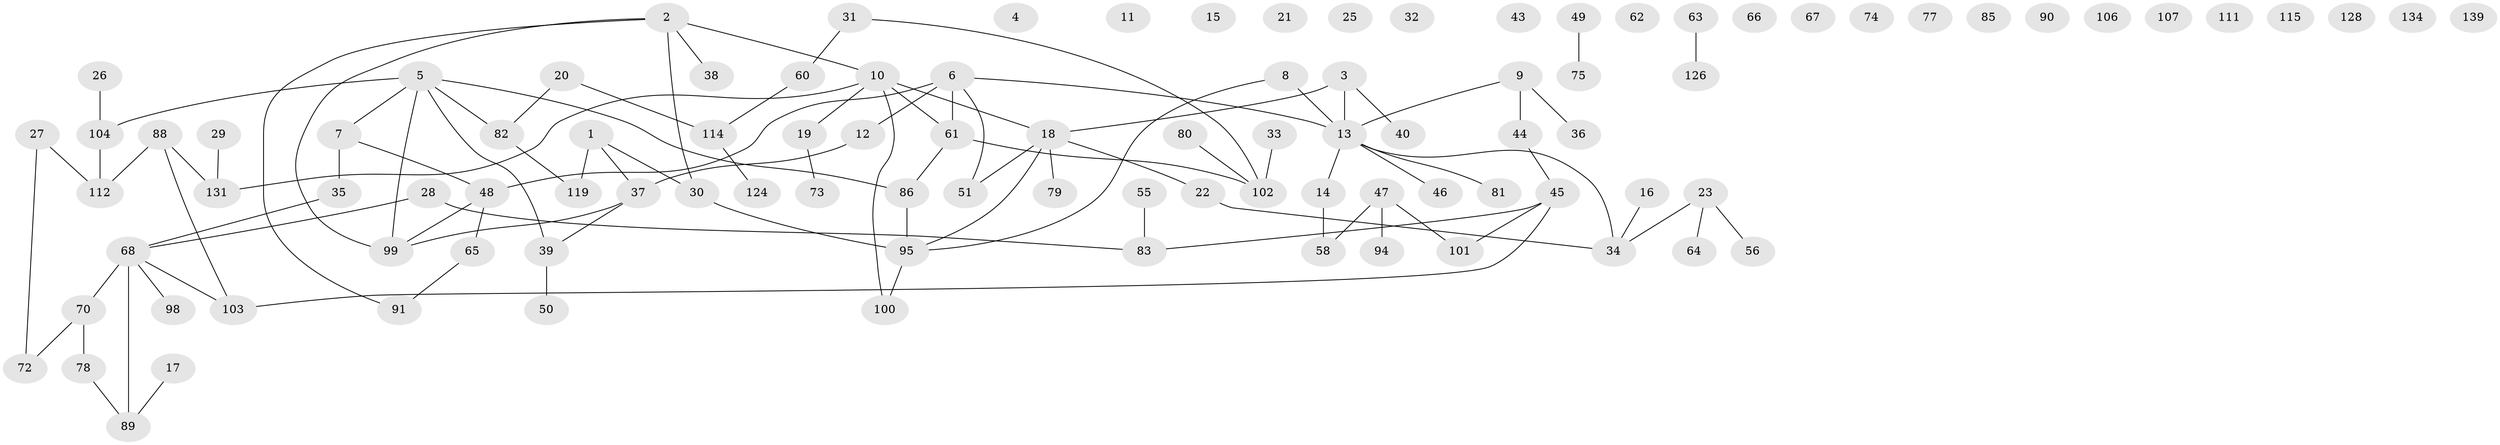 // original degree distribution, {3: 0.1888111888111888, 1: 0.22377622377622378, 4: 0.09090909090909091, 0: 0.14685314685314685, 2: 0.3146853146853147, 6: 0.013986013986013986, 5: 0.013986013986013986, 7: 0.006993006993006993}
// Generated by graph-tools (version 1.1) at 2025/16/03/04/25 18:16:41]
// undirected, 100 vertices, 99 edges
graph export_dot {
graph [start="1"]
  node [color=gray90,style=filled];
  1 [super="+92"];
  2 [super="+130"];
  3 [super="+132+108"];
  4;
  5 [super="+135+53"];
  6 [super="+93"];
  7 [super="+59"];
  8;
  9;
  10 [super="+76"];
  11;
  12;
  13 [super="+24"];
  14;
  15;
  16;
  17;
  18;
  19;
  20;
  21;
  22;
  23;
  25;
  26;
  27;
  28;
  29;
  30 [super="+96"];
  31 [super="+54"];
  32;
  33 [super="+41"];
  34 [super="+71"];
  35;
  36;
  37 [super="+105+42"];
  38;
  39 [super="+116"];
  40;
  43;
  44;
  45 [super="+69"];
  46;
  47 [super="+57"];
  48;
  49;
  50;
  51;
  55;
  56;
  58;
  60;
  61 [super="+120"];
  62;
  63 [super="+118"];
  64;
  65;
  66;
  67;
  68 [super="+87"];
  70 [super="+140"];
  72;
  73;
  74;
  75;
  77;
  78;
  79;
  80;
  81;
  82;
  83;
  85;
  86;
  88;
  89 [super="+127+137"];
  90;
  91;
  94;
  95;
  98;
  99;
  100;
  101;
  102 [super="+117"];
  103;
  104 [super="+122"];
  106;
  107;
  111;
  112 [super="+138"];
  114 [super="+121"];
  115;
  119 [super="+133"];
  124;
  126;
  128;
  131 [super="+136"];
  134;
  139;
  1 -- 119;
  1 -- 37;
  1 -- 30;
  2 -- 99;
  2 -- 38;
  2 -- 91;
  2 -- 30;
  2 -- 10;
  3 -- 18;
  3 -- 40;
  3 -- 13;
  5 -- 99;
  5 -- 82;
  5 -- 7;
  5 -- 104;
  5 -- 86;
  5 -- 39;
  6 -- 61;
  6 -- 48;
  6 -- 51;
  6 -- 12;
  6 -- 13;
  7 -- 35;
  7 -- 48;
  8 -- 95;
  8 -- 13;
  9 -- 36;
  9 -- 44;
  9 -- 13;
  10 -- 18;
  10 -- 131;
  10 -- 19;
  10 -- 100;
  10 -- 61;
  12 -- 37;
  13 -- 81;
  13 -- 34;
  13 -- 46;
  13 -- 14;
  14 -- 58;
  16 -- 34;
  17 -- 89;
  18 -- 22;
  18 -- 51;
  18 -- 79;
  18 -- 95;
  19 -- 73;
  20 -- 82;
  20 -- 114;
  22 -- 34;
  23 -- 56;
  23 -- 64;
  23 -- 34;
  26 -- 104;
  27 -- 72;
  27 -- 112;
  28 -- 68;
  28 -- 83;
  29 -- 131;
  30 -- 95;
  31 -- 60;
  31 -- 102;
  33 -- 102;
  35 -- 68;
  37 -- 99;
  37 -- 39;
  39 -- 50;
  44 -- 45;
  45 -- 83;
  45 -- 101;
  45 -- 103;
  47 -- 58;
  47 -- 94;
  47 -- 101;
  48 -- 65;
  48 -- 99;
  49 -- 75;
  55 -- 83;
  60 -- 114;
  61 -- 86;
  61 -- 102;
  63 -- 126;
  65 -- 91;
  68 -- 70;
  68 -- 103;
  68 -- 89;
  68 -- 98;
  70 -- 72;
  70 -- 78;
  78 -- 89;
  80 -- 102;
  82 -- 119;
  86 -- 95;
  88 -- 103;
  88 -- 112;
  88 -- 131;
  95 -- 100;
  104 -- 112;
  114 -- 124;
}
